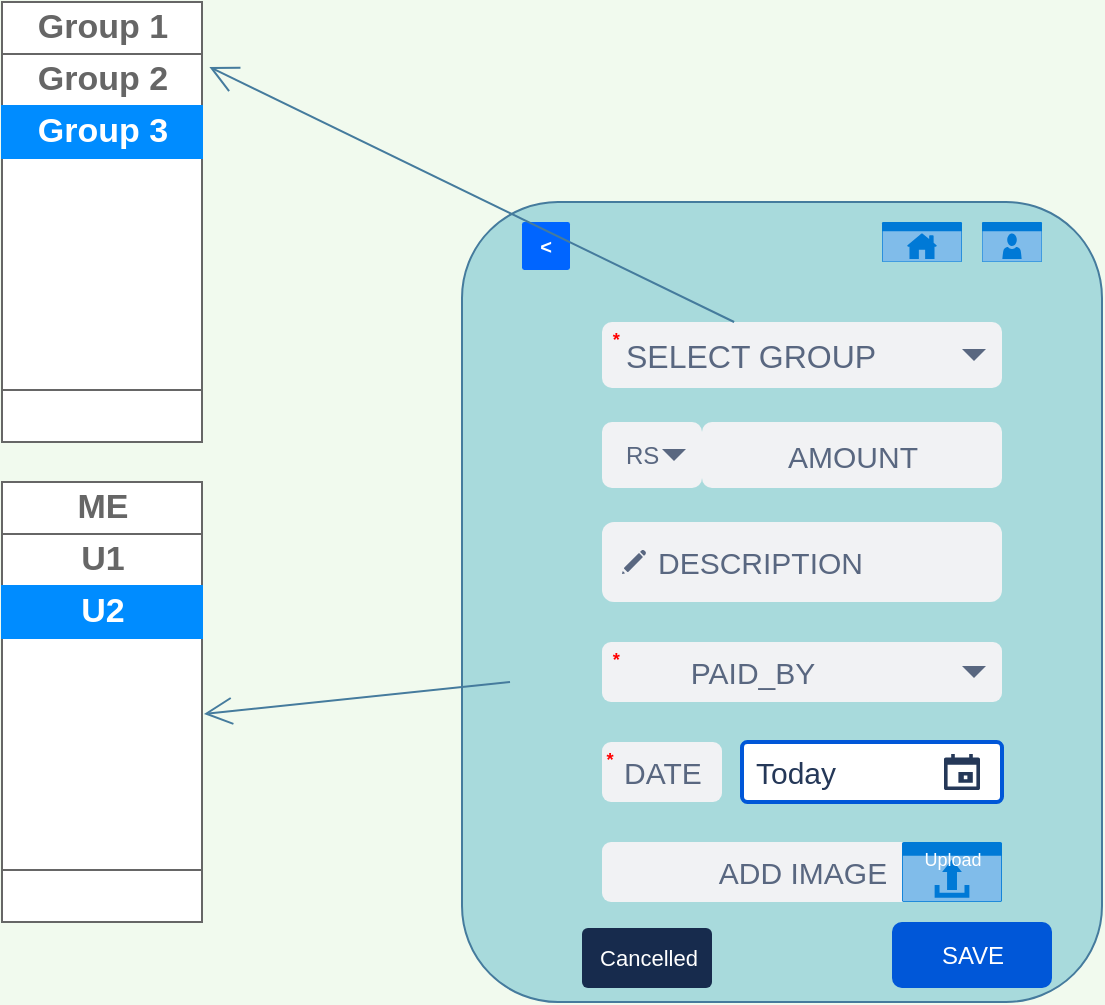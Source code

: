 <mxfile version="13.9.9" type="device"><diagram id="db06fhlRjj9lHNm-FST5" name="Page-1"><mxGraphModel dx="740" dy="507" grid="1" gridSize="10" guides="1" tooltips="1" connect="1" arrows="1" fold="1" page="1" pageScale="1" pageWidth="850" pageHeight="1100" background="#F1FAEE" math="0" shadow="0"><root><mxCell id="0"/><mxCell id="1" parent="0"/><mxCell id="xX1oZgailCjQp0WZsO83-2" value="" style="whiteSpace=wrap;html=1;direction=south;fillColor=#A8DADC;strokeColor=#457B9D;fontColor=#1D3557;rounded=1;" vertex="1" parent="1"><mxGeometry x="260" y="250" width="320" height="400" as="geometry"/></mxCell><mxCell id="xX1oZgailCjQp0WZsO83-5" value="SAVE" style="rounded=1;fillColor=#0057D8;align=center;strokeColor=none;html=1;fontColor=#ffffff;fontSize=12" vertex="1" parent="1"><mxGeometry x="475" y="610" width="80" height="33" as="geometry"/></mxCell><mxCell id="xX1oZgailCjQp0WZsO83-10" value="&amp;lt;" style="rounded=1;arcSize=5;fillColor=#0065FF;strokeColor=none;fontColor=#ffffff;align=center;verticalAlign=middle;whiteSpace=wrap;fontSize=10;fontStyle=1;html=1" vertex="1" parent="1"><mxGeometry x="290" y="260" width="24" height="24" as="geometry"/></mxCell><mxCell id="xX1oZgailCjQp0WZsO83-15" value="&lt;font style=&quot;font-size: 16px&quot;&gt;SELECT GROUP&lt;/font&gt;" style="rounded=1;fillColor=#F1F2F4;strokeColor=none;html=1;fontColor=#596780;align=left;fontSize=12;spacingLeft=10" vertex="1" parent="1"><mxGeometry x="330" y="310" width="200" height="33" as="geometry"/></mxCell><mxCell id="xX1oZgailCjQp0WZsO83-16" value="" style="shape=triangle;direction=south;fillColor=#596780;strokeColor=none;html=1" vertex="1" parent="xX1oZgailCjQp0WZsO83-15"><mxGeometry x="1" y="0.5" width="12" height="6" relative="1" as="geometry"><mxPoint x="-20" y="-3" as="offset"/></mxGeometry></mxCell><mxCell id="xX1oZgailCjQp0WZsO83-17" value="&lt;font style=&quot;font-size: 15px&quot;&gt;DESCRIPTION&lt;/font&gt;" style="rounded=1;align=left;fillColor=#F1F2F4;strokeColor=none;html=1;fontColor=#596780;fontSize=12;spacingLeft=26;" vertex="1" parent="1"><mxGeometry x="330" y="410" width="200" height="40" as="geometry"/></mxCell><mxCell id="xX1oZgailCjQp0WZsO83-18" value="" style="shape=mxgraph.mscae.intune.subscription_portal;fillColor=#596780;strokeColor=none;fontColor=#ffffff;labelPosition=right;verticalLabelPosition=middle;align=left;verticalAlign=middle;html=1;spacingLeft=5" vertex="1" parent="xX1oZgailCjQp0WZsO83-17"><mxGeometry y="0.5" width="12" height="12" relative="1" as="geometry"><mxPoint x="10" y="-6" as="offset"/></mxGeometry></mxCell><mxCell id="xX1oZgailCjQp0WZsO83-19" value="&lt;font style=&quot;font-size: 15px&quot;&gt;AMOUNT&lt;/font&gt;" style="rounded=1;align=center;fillColor=#F1F2F4;strokeColor=none;html=1;fontColor=#596780;fontSize=12" vertex="1" parent="1"><mxGeometry x="380" y="360" width="150" height="33" as="geometry"/></mxCell><mxCell id="xX1oZgailCjQp0WZsO83-25" value="RS" style="rounded=1;fillColor=#F1F2F4;strokeColor=none;html=1;fontColor=#596780;align=left;fontSize=12;spacingLeft=10" vertex="1" parent="1"><mxGeometry x="330" y="360" width="50" height="33" as="geometry"/></mxCell><mxCell id="xX1oZgailCjQp0WZsO83-26" value="" style="shape=triangle;direction=south;fillColor=#596780;strokeColor=none;html=1" vertex="1" parent="xX1oZgailCjQp0WZsO83-25"><mxGeometry x="1" y="0.5" width="12" height="6" relative="1" as="geometry"><mxPoint x="-20" y="-3" as="offset"/></mxGeometry></mxCell><mxCell id="xX1oZgailCjQp0WZsO83-29" value="&lt;font style=&quot;font-size: 15px&quot;&gt;PAID_BY&lt;/font&gt;" style="rounded=1;align=center;fillColor=#F1F2F4;strokeColor=none;html=1;fontColor=#596780;fontSize=12" vertex="1" parent="1"><mxGeometry x="330" y="470" width="150" height="30" as="geometry"/></mxCell><mxCell id="xX1oZgailCjQp0WZsO83-30" value="" style="rounded=1;fillColor=#F1F2F4;strokeColor=none;html=1;fontColor=#596780;align=left;fontSize=12;spacingLeft=10" vertex="1" parent="1"><mxGeometry x="460" y="470" width="70" height="30" as="geometry"/></mxCell><mxCell id="xX1oZgailCjQp0WZsO83-31" value="" style="shape=triangle;direction=south;fillColor=#596780;strokeColor=none;html=1" vertex="1" parent="xX1oZgailCjQp0WZsO83-30"><mxGeometry x="1" y="0.5" width="12" height="6" relative="1" as="geometry"><mxPoint x="-20" y="-3" as="offset"/></mxGeometry></mxCell><mxCell id="xX1oZgailCjQp0WZsO83-38" value="Cancelled" style="rounded=1;arcSize=10;fillColor=#172B4D;strokeColor=none;html=1;fontSize=11;align=center;fontColor=#ffffff;fontStyle=0;fontSize=11" vertex="1" parent="1"><mxGeometry x="320" y="613" width="65" height="30" as="geometry"/></mxCell><mxCell id="xX1oZgailCjQp0WZsO83-40" value="&lt;font style=&quot;font-size: 15px&quot;&gt;Today&lt;/font&gt;" style="rounded=1;arcSize=9;fillColor=#ffffff;align=left;spacingLeft=5;strokeColor=#0057D8;html=1;strokeWidth=2;fontColor=#253858;fontSize=12" vertex="1" parent="1"><mxGeometry x="400" y="520" width="130" height="30" as="geometry"/></mxCell><mxCell id="xX1oZgailCjQp0WZsO83-41" value="" style="shape=mxgraph.gmdl.calendar;fillColor=#253858;strokeColor=none" vertex="1" parent="xX1oZgailCjQp0WZsO83-40"><mxGeometry x="1" y="0.5" width="18" height="18" relative="1" as="geometry"><mxPoint x="-29" y="-9" as="offset"/></mxGeometry></mxCell><mxCell id="xX1oZgailCjQp0WZsO83-97" value="&lt;font style=&quot;font-size: 15px&quot;&gt;DATE&lt;/font&gt;" style="rounded=1;align=center;fillColor=#F1F2F4;strokeColor=none;html=1;fontColor=#596780;fontSize=12" vertex="1" parent="1"><mxGeometry x="330" y="520" width="60" height="30" as="geometry"/></mxCell><mxCell id="xX1oZgailCjQp0WZsO83-100" value="&lt;font style=&quot;font-size: 15px&quot;&gt;ADD IMAGE&lt;/font&gt;" style="rounded=1;align=center;fillColor=#F1F2F4;strokeColor=none;html=1;fontColor=#596780;fontSize=12" vertex="1" parent="1"><mxGeometry x="330" y="570" width="200" height="30" as="geometry"/></mxCell><mxCell id="xX1oZgailCjQp0WZsO83-101" value="&lt;sup&gt;&lt;span style=&quot;font-size: 11px&quot;&gt;&amp;nbsp; &amp;nbsp; &amp;nbsp; &amp;nbsp; &amp;nbsp; &amp;nbsp; &amp;nbsp; &amp;nbsp; &amp;nbsp; &amp;nbsp; &amp;nbsp; &amp;nbsp;&amp;nbsp;&lt;/span&gt;&lt;font color=&quot;#ff0000&quot;&gt;*&lt;/font&gt;&lt;/sup&gt;" style="fillColor=none;strokeColor=none;html=1;fontSize=11;fontStyle=0;align=left;fontColor=#596780;fontStyle=1;fontSize=11;rounded=1;" vertex="1" parent="1"><mxGeometry x="260" y="310" width="180" height="20" as="geometry"/></mxCell><mxCell id="xX1oZgailCjQp0WZsO83-103" value="&lt;sup&gt;&lt;span style=&quot;font-size: 11px&quot;&gt;&amp;nbsp; &amp;nbsp; &amp;nbsp; &amp;nbsp; &amp;nbsp; &amp;nbsp; &amp;nbsp; &amp;nbsp; &amp;nbsp; &amp;nbsp; &amp;nbsp; &amp;nbsp;&amp;nbsp;&lt;/span&gt;&lt;font color=&quot;#ff0000&quot;&gt;*&lt;/font&gt;&lt;/sup&gt;" style="fillColor=none;strokeColor=none;html=1;fontSize=11;fontStyle=0;align=left;fontColor=#596780;fontStyle=1;fontSize=11;rounded=1;" vertex="1" parent="1"><mxGeometry x="260" y="470" width="240" height="20" as="geometry"/></mxCell><mxCell id="xX1oZgailCjQp0WZsO83-105" value="&lt;sup&gt;&lt;span style=&quot;font-size: 11px&quot;&gt;&amp;nbsp; &amp;nbsp; &amp;nbsp; &amp;nbsp; &amp;nbsp; &amp;nbsp; &amp;nbsp; &amp;nbsp; &amp;nbsp; &amp;nbsp; &amp;nbsp; &amp;nbsp;&lt;/span&gt;&lt;font color=&quot;#ff0000&quot;&gt;*&lt;/font&gt;&lt;/sup&gt;" style="fillColor=none;strokeColor=none;html=1;fontSize=11;fontStyle=0;align=left;fontColor=#596780;fontStyle=1;fontSize=11;rounded=1;" vertex="1" parent="1"><mxGeometry x="260" y="520" width="240" height="20" as="geometry"/></mxCell><mxCell id="xX1oZgailCjQp0WZsO83-118" value="" style="strokeWidth=1;shadow=0;dashed=0;align=center;html=1;shape=mxgraph.mockup.containers.rrect;rSize=0;strokeColor=#666666;rounded=1;fillColor=#FFFFFF;fontColor=#1D3557;" vertex="1" parent="1"><mxGeometry x="30" y="150" width="100" height="220" as="geometry"/></mxCell><mxCell id="xX1oZgailCjQp0WZsO83-119" value="Group 1" style="strokeColor=inherit;fillColor=inherit;gradientColor=inherit;strokeWidth=1;shadow=0;dashed=0;align=center;html=1;shape=mxgraph.mockup.containers.rrect;rSize=0;fontSize=17;fontColor=#666666;fontStyle=1;resizeWidth=1;" vertex="1" parent="xX1oZgailCjQp0WZsO83-118"><mxGeometry width="100" height="26" relative="1" as="geometry"/></mxCell><mxCell id="xX1oZgailCjQp0WZsO83-120" value="Group 2" style="strokeColor=inherit;fillColor=inherit;gradientColor=inherit;strokeWidth=1;shadow=0;dashed=0;align=center;html=1;shape=mxgraph.mockup.containers.rrect;rSize=0;fontSize=17;fontColor=#666666;fontStyle=1;resizeWidth=1;" vertex="1" parent="xX1oZgailCjQp0WZsO83-118"><mxGeometry width="100" height="26" relative="1" as="geometry"><mxPoint y="26" as="offset"/></mxGeometry></mxCell><mxCell id="xX1oZgailCjQp0WZsO83-121" value="Group 3" style="strokeWidth=1;shadow=0;dashed=0;align=center;html=1;shape=mxgraph.mockup.containers.rrect;rSize=0;fontSize=17;fontColor=#ffffff;fontStyle=1;fillColor=#008cff;strokeColor=#008cff;resizeWidth=1;" vertex="1" parent="xX1oZgailCjQp0WZsO83-118"><mxGeometry width="100" height="26" relative="1" as="geometry"><mxPoint y="52" as="offset"/></mxGeometry></mxCell><mxCell id="xX1oZgailCjQp0WZsO83-122" value="" style="strokeColor=inherit;fillColor=inherit;gradientColor=inherit;strokeWidth=1;shadow=0;dashed=0;align=center;html=1;shape=mxgraph.mockup.containers.rrect;rSize=0;fontSize=17;fontColor=#666666;fontStyle=1;resizeWidth=1;" vertex="1" parent="xX1oZgailCjQp0WZsO83-118"><mxGeometry y="1" width="100" height="26" relative="1" as="geometry"><mxPoint y="-26" as="offset"/></mxGeometry></mxCell><mxCell id="xX1oZgailCjQp0WZsO83-123" value="" style="strokeWidth=1;shadow=0;dashed=0;align=center;html=1;shape=mxgraph.mockup.containers.rrect;rSize=0;strokeColor=#666666;rounded=1;fillColor=#FFFFFF;fontColor=#1D3557;" vertex="1" parent="1"><mxGeometry x="30" y="390" width="100" height="220" as="geometry"/></mxCell><mxCell id="xX1oZgailCjQp0WZsO83-124" value="ME" style="strokeColor=inherit;fillColor=inherit;gradientColor=inherit;strokeWidth=1;shadow=0;dashed=0;align=center;html=1;shape=mxgraph.mockup.containers.rrect;rSize=0;fontSize=17;fontColor=#666666;fontStyle=1;resizeWidth=1;" vertex="1" parent="xX1oZgailCjQp0WZsO83-123"><mxGeometry width="100" height="26" relative="1" as="geometry"/></mxCell><mxCell id="xX1oZgailCjQp0WZsO83-125" value="U1" style="strokeColor=inherit;fillColor=inherit;gradientColor=inherit;strokeWidth=1;shadow=0;dashed=0;align=center;html=1;shape=mxgraph.mockup.containers.rrect;rSize=0;fontSize=17;fontColor=#666666;fontStyle=1;resizeWidth=1;" vertex="1" parent="xX1oZgailCjQp0WZsO83-123"><mxGeometry width="100" height="26" relative="1" as="geometry"><mxPoint y="26" as="offset"/></mxGeometry></mxCell><mxCell id="xX1oZgailCjQp0WZsO83-126" value="U2" style="strokeWidth=1;shadow=0;dashed=0;align=center;html=1;shape=mxgraph.mockup.containers.rrect;rSize=0;fontSize=17;fontColor=#ffffff;fontStyle=1;fillColor=#008cff;strokeColor=#008cff;resizeWidth=1;" vertex="1" parent="xX1oZgailCjQp0WZsO83-123"><mxGeometry width="100" height="26" relative="1" as="geometry"><mxPoint y="52" as="offset"/></mxGeometry></mxCell><mxCell id="xX1oZgailCjQp0WZsO83-127" value="" style="strokeColor=inherit;fillColor=inherit;gradientColor=inherit;strokeWidth=1;shadow=0;dashed=0;align=center;html=1;shape=mxgraph.mockup.containers.rrect;rSize=0;fontSize=17;fontColor=#666666;fontStyle=1;resizeWidth=1;" vertex="1" parent="xX1oZgailCjQp0WZsO83-123"><mxGeometry y="1" width="100" height="26" relative="1" as="geometry"><mxPoint y="-26" as="offset"/></mxGeometry></mxCell><mxCell id="xX1oZgailCjQp0WZsO83-134" value="" style="html=1;strokeColor=none;fillColor=#0079D6;labelPosition=center;verticalLabelPosition=middle;verticalAlign=top;align=center;fontSize=12;outlineConnect=0;spacingTop=-6;fontColor=#FFFFFF;shape=mxgraph.sitemap.home;rounded=1;" vertex="1" parent="1"><mxGeometry x="470" y="260" width="40" height="20" as="geometry"/></mxCell><mxCell id="xX1oZgailCjQp0WZsO83-135" value="" style="html=1;strokeColor=none;fillColor=#0079D6;labelPosition=center;verticalLabelPosition=middle;verticalAlign=top;align=center;fontSize=12;outlineConnect=0;spacingTop=-6;fontColor=#FFFFFF;shape=mxgraph.sitemap.profile;rounded=1;" vertex="1" parent="1"><mxGeometry x="520" y="260" width="30" height="20" as="geometry"/></mxCell><mxCell id="xX1oZgailCjQp0WZsO83-137" value="&lt;font style=&quot;font-size: 9px&quot;&gt;Upload&lt;/font&gt;" style="html=1;strokeColor=none;fillColor=#0079D6;labelPosition=center;verticalLabelPosition=middle;verticalAlign=top;align=center;fontSize=12;outlineConnect=0;spacingTop=-6;fontColor=#FFFFFF;shape=mxgraph.sitemap.upload;rounded=1;" vertex="1" parent="1"><mxGeometry x="480" y="570" width="50" height="30" as="geometry"/></mxCell><mxCell id="xX1oZgailCjQp0WZsO83-139" value="" style="endArrow=open;endFill=1;endSize=12;html=1;strokeColor=#457B9D;fillColor=#A8DADC;fontColor=#1D3557;entryX=1.037;entryY=0.25;entryDx=0;entryDy=0;entryPerimeter=0;" edge="1" parent="1" source="xX1oZgailCjQp0WZsO83-15" target="xX1oZgailCjQp0WZsO83-120"><mxGeometry width="160" relative="1" as="geometry"><mxPoint x="200" y="180" as="sourcePoint"/><mxPoint x="360" y="180" as="targetPoint"/></mxGeometry></mxCell><mxCell id="xX1oZgailCjQp0WZsO83-140" value="" style="endArrow=open;endFill=1;endSize=12;html=1;strokeColor=#457B9D;fillColor=#A8DADC;fontColor=#1D3557;entryX=1.01;entryY=0.527;entryDx=0;entryDy=0;entryPerimeter=0;" edge="1" parent="1" source="xX1oZgailCjQp0WZsO83-103" target="xX1oZgailCjQp0WZsO83-123"><mxGeometry width="160" relative="1" as="geometry"><mxPoint x="260" y="370" as="sourcePoint"/><mxPoint x="420" y="370" as="targetPoint"/></mxGeometry></mxCell></root></mxGraphModel></diagram></mxfile>